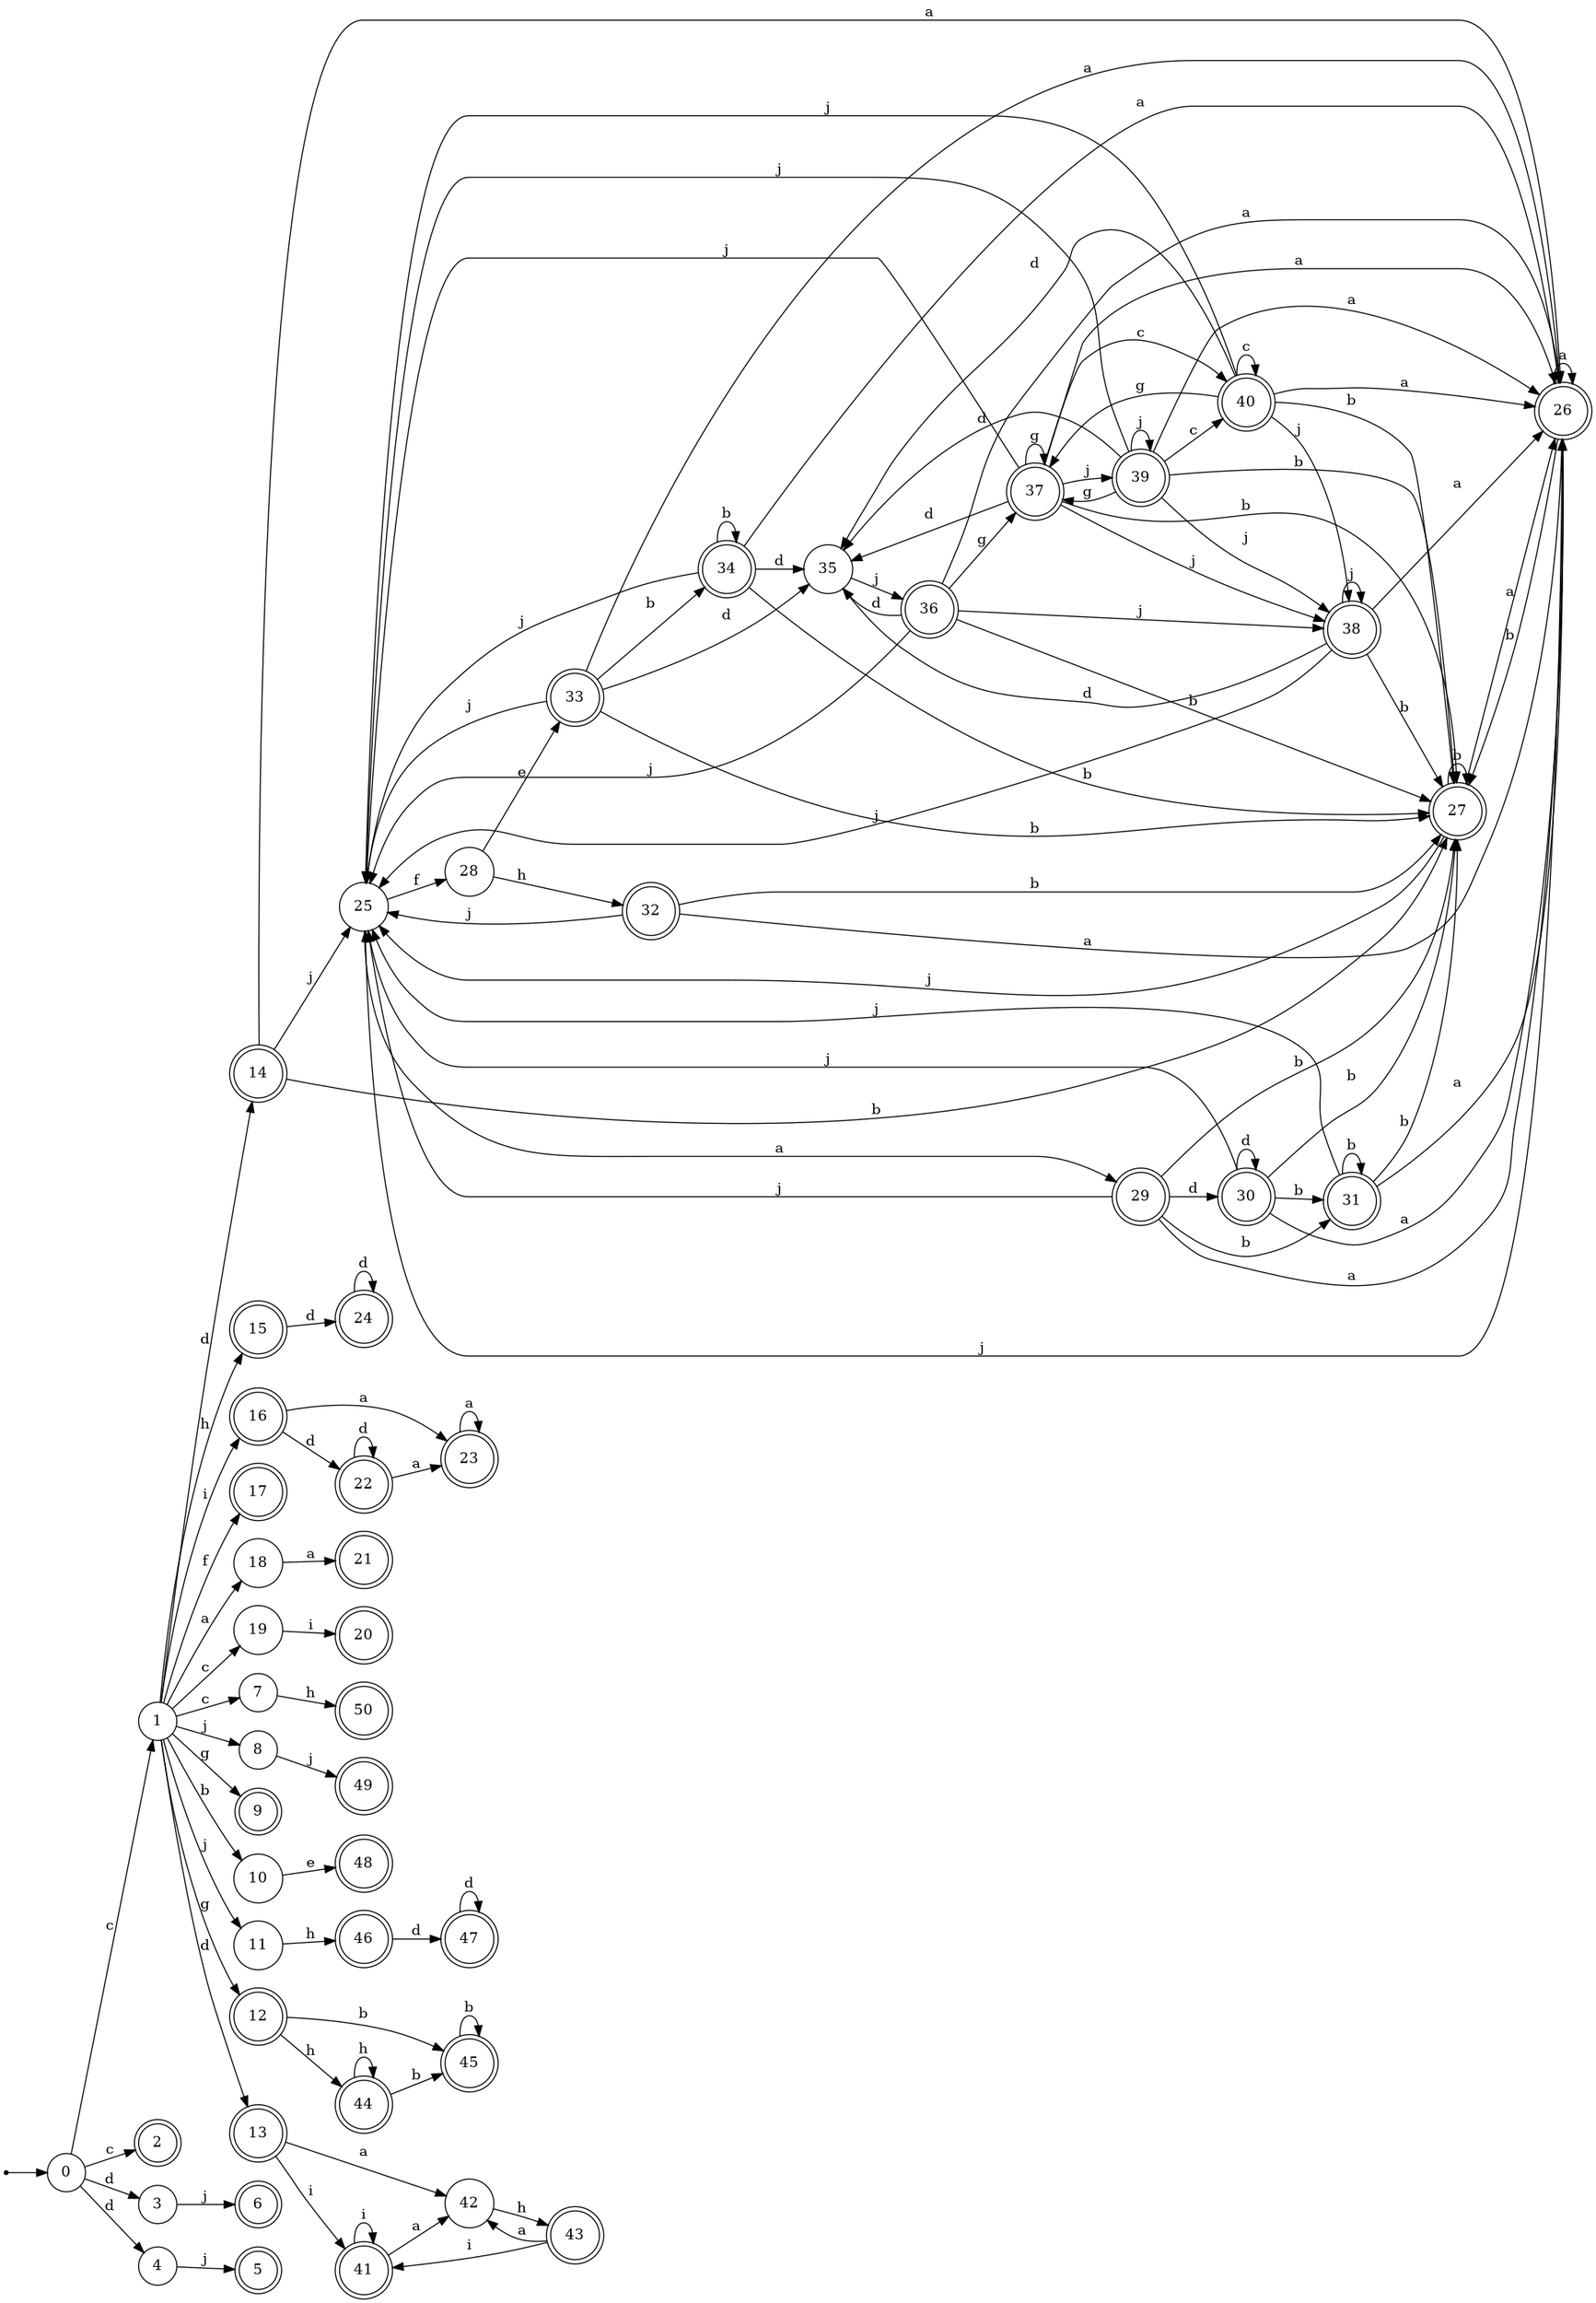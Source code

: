 digraph finite_state_machine {
rankdir=LR;
size="20,20";
node [shape = point]; "dummy0"
node [shape = circle]; "0";
"dummy0" -> "0";
node [shape = circle]; "1";
node [shape = doublecircle]; "2";node [shape = circle]; "3";
node [shape = circle]; "4";
node [shape = doublecircle]; "5";node [shape = doublecircle]; "6";node [shape = circle]; "7";
node [shape = circle]; "8";
node [shape = doublecircle]; "9";node [shape = circle]; "10";
node [shape = circle]; "11";
node [shape = doublecircle]; "12";node [shape = doublecircle]; "13";node [shape = doublecircle]; "14";node [shape = doublecircle]; "15";node [shape = doublecircle]; "16";node [shape = doublecircle]; "17";node [shape = circle]; "18";
node [shape = circle]; "19";
node [shape = doublecircle]; "20";node [shape = doublecircle]; "21";node [shape = doublecircle]; "22";node [shape = doublecircle]; "23";node [shape = doublecircle]; "24";node [shape = circle]; "25";
node [shape = doublecircle]; "26";node [shape = doublecircle]; "27";node [shape = circle]; "28";
node [shape = doublecircle]; "29";node [shape = doublecircle]; "30";node [shape = doublecircle]; "31";node [shape = doublecircle]; "32";node [shape = doublecircle]; "33";node [shape = doublecircle]; "34";node [shape = circle]; "35";
node [shape = doublecircle]; "36";node [shape = doublecircle]; "37";node [shape = doublecircle]; "38";node [shape = doublecircle]; "39";node [shape = doublecircle]; "40";node [shape = doublecircle]; "41";node [shape = circle]; "42";
node [shape = doublecircle]; "43";node [shape = doublecircle]; "44";node [shape = doublecircle]; "45";node [shape = doublecircle]; "46";node [shape = doublecircle]; "47";node [shape = doublecircle]; "48";node [shape = doublecircle]; "49";node [shape = doublecircle]; "50";"0" -> "1" [label = "c"];
 "0" -> "2" [label = "c"];
 "0" -> "3" [label = "d"];
 "0" -> "4" [label = "d"];
 "4" -> "5" [label = "j"];
 "3" -> "6" [label = "j"];
 "1" -> "19" [label = "c"];
 "1" -> "7" [label = "c"];
 "1" -> "8" [label = "j"];
 "1" -> "11" [label = "j"];
 "1" -> "9" [label = "g"];
 "1" -> "12" [label = "g"];
 "1" -> "10" [label = "b"];
 "1" -> "13" [label = "d"];
 "1" -> "14" [label = "d"];
 "1" -> "15" [label = "h"];
 "1" -> "16" [label = "i"];
 "1" -> "17" [label = "f"];
 "1" -> "18" [label = "a"];
 "19" -> "20" [label = "i"];
 "18" -> "21" [label = "a"];
 "16" -> "22" [label = "d"];
 "16" -> "23" [label = "a"];
 "23" -> "23" [label = "a"];
 "22" -> "22" [label = "d"];
 "22" -> "23" [label = "a"];
 "15" -> "24" [label = "d"];
 "24" -> "24" [label = "d"];
 "14" -> "25" [label = "j"];
 "14" -> "26" [label = "a"];
 "14" -> "27" [label = "b"];
 "27" -> "27" [label = "b"];
 "27" -> "25" [label = "j"];
 "27" -> "26" [label = "a"];
 "26" -> "26" [label = "a"];
 "26" -> "25" [label = "j"];
 "26" -> "27" [label = "b"];
 "25" -> "28" [label = "f"];
 "25" -> "29" [label = "a"];
 "29" -> "30" [label = "d"];
 "29" -> "27" [label = "b"];
 "29" -> "31" [label = "b"];
 "29" -> "25" [label = "j"];
 "29" -> "26" [label = "a"];
 "31" -> "27" [label = "b"];
 "31" -> "31" [label = "b"];
 "31" -> "25" [label = "j"];
 "31" -> "26" [label = "a"];
 "30" -> "30" [label = "d"];
 "30" -> "27" [label = "b"];
 "30" -> "31" [label = "b"];
 "30" -> "25" [label = "j"];
 "30" -> "26" [label = "a"];
 "28" -> "32" [label = "h"];
 "28" -> "33" [label = "e"];
 "33" -> "34" [label = "b"];
 "33" -> "27" [label = "b"];
 "33" -> "35" [label = "d"];
 "33" -> "25" [label = "j"];
 "33" -> "26" [label = "a"];
 "35" -> "36" [label = "j"];
 "36" -> "35" [label = "d"];
 "36" -> "37" [label = "g"];
 "36" -> "25" [label = "j"];
 "36" -> "38" [label = "j"];
 "36" -> "26" [label = "a"];
 "36" -> "27" [label = "b"];
 "38" -> "25" [label = "j"];
 "38" -> "38" [label = "j"];
 "38" -> "35" [label = "d"];
 "38" -> "26" [label = "a"];
 "38" -> "27" [label = "b"];
 "37" -> "37" [label = "g"];
 "37" -> "25" [label = "j"];
 "37" -> "38" [label = "j"];
 "37" -> "39" [label = "j"];
 "37" -> "40" [label = "c"];
 "37" -> "35" [label = "d"];
 "37" -> "26" [label = "a"];
 "37" -> "27" [label = "b"];
 "40" -> "40" [label = "c"];
 "40" -> "37" [label = "g"];
 "40" -> "35" [label = "d"];
 "40" -> "25" [label = "j"];
 "40" -> "38" [label = "j"];
 "40" -> "26" [label = "a"];
 "40" -> "27" [label = "b"];
 "39" -> "25" [label = "j"];
 "39" -> "38" [label = "j"];
 "39" -> "39" [label = "j"];
 "39" -> "37" [label = "g"];
 "39" -> "40" [label = "c"];
 "39" -> "35" [label = "d"];
 "39" -> "26" [label = "a"];
 "39" -> "27" [label = "b"];
 "34" -> "34" [label = "b"];
 "34" -> "27" [label = "b"];
 "34" -> "35" [label = "d"];
 "34" -> "25" [label = "j"];
 "34" -> "26" [label = "a"];
 "32" -> "25" [label = "j"];
 "32" -> "26" [label = "a"];
 "32" -> "27" [label = "b"];
 "13" -> "41" [label = "i"];
 "13" -> "42" [label = "a"];
 "42" -> "43" [label = "h"];
 "43" -> "42" [label = "a"];
 "43" -> "41" [label = "i"];
 "41" -> "41" [label = "i"];
 "41" -> "42" [label = "a"];
 "12" -> "44" [label = "h"];
 "12" -> "45" [label = "b"];
 "45" -> "45" [label = "b"];
 "44" -> "44" [label = "h"];
 "44" -> "45" [label = "b"];
 "11" -> "46" [label = "h"];
 "46" -> "47" [label = "d"];
 "47" -> "47" [label = "d"];
 "10" -> "48" [label = "e"];
 "8" -> "49" [label = "j"];
 "7" -> "50" [label = "h"];
 }
